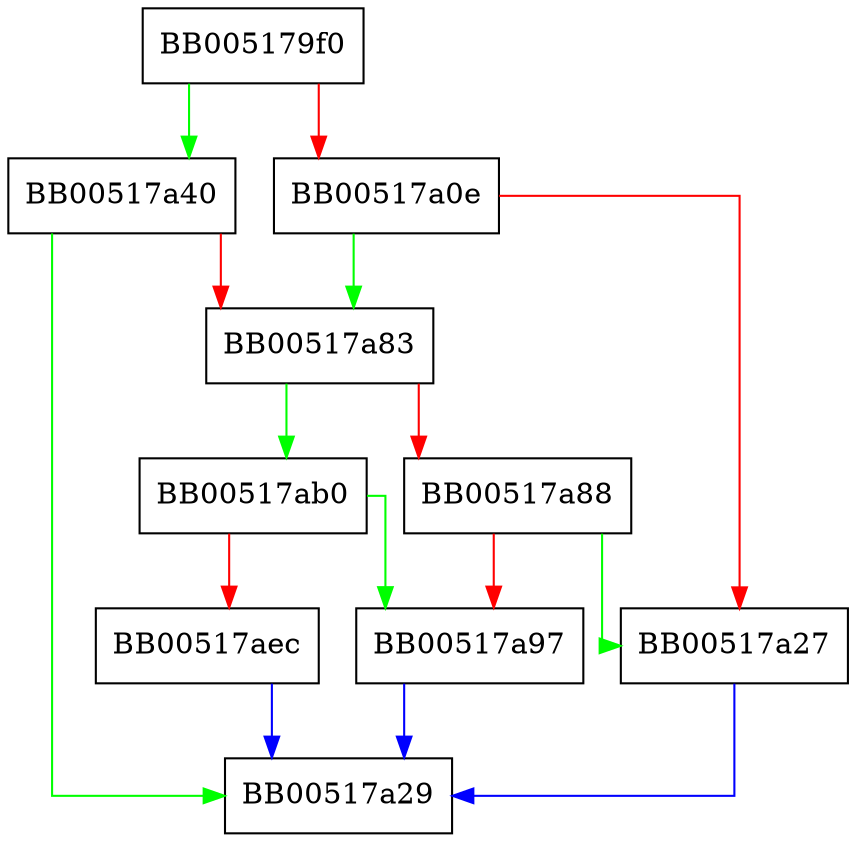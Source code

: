 digraph ASN1_TIME_diff {
  node [shape="box"];
  graph [splines=ortho];
  BB005179f0 -> BB00517a40 [color="green"];
  BB005179f0 -> BB00517a0e [color="red"];
  BB00517a0e -> BB00517a83 [color="green"];
  BB00517a0e -> BB00517a27 [color="red"];
  BB00517a27 -> BB00517a29 [color="blue"];
  BB00517a40 -> BB00517a29 [color="green"];
  BB00517a40 -> BB00517a83 [color="red"];
  BB00517a83 -> BB00517ab0 [color="green"];
  BB00517a83 -> BB00517a88 [color="red"];
  BB00517a88 -> BB00517a27 [color="green"];
  BB00517a88 -> BB00517a97 [color="red"];
  BB00517a97 -> BB00517a29 [color="blue"];
  BB00517ab0 -> BB00517a97 [color="green"];
  BB00517ab0 -> BB00517aec [color="red"];
  BB00517aec -> BB00517a29 [color="blue"];
}
